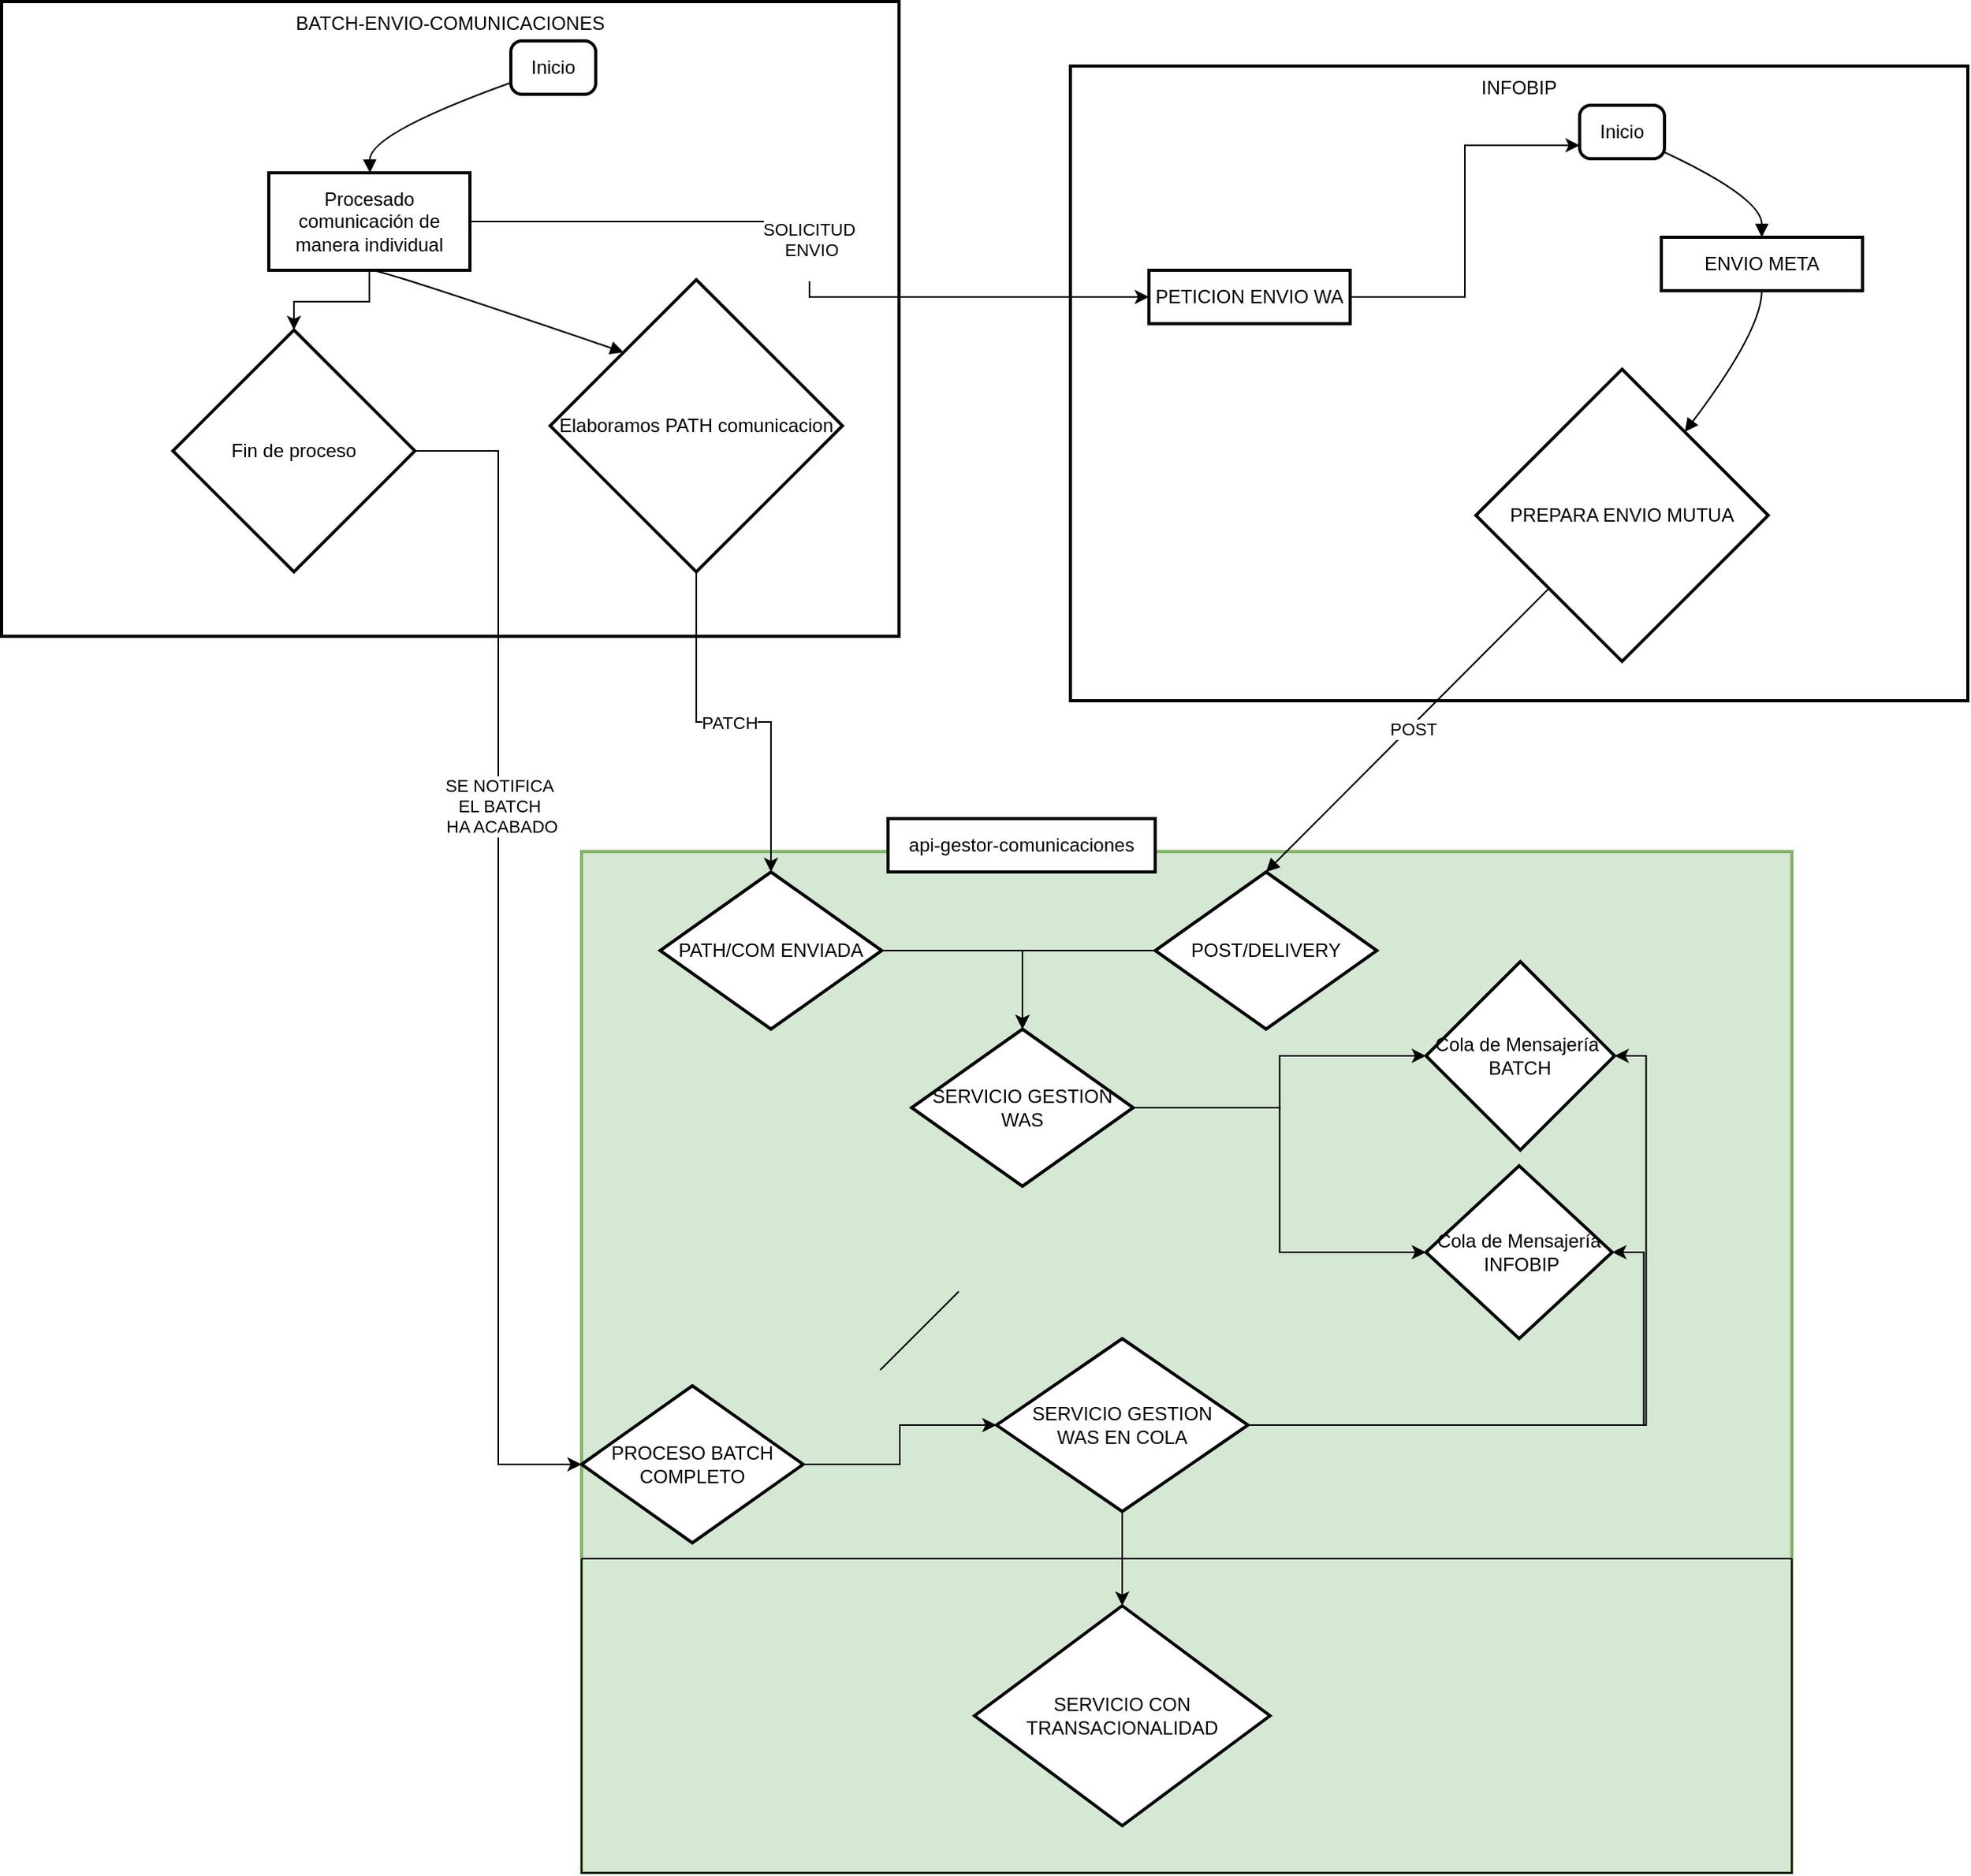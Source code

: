 <mxfile version="24.2.1" type="github">
  <diagram name="Página-1" id="UvlTrTqpwifR-T7z9jxH">
    <mxGraphModel dx="3214" dy="2592" grid="1" gridSize="10" guides="1" tooltips="1" connect="1" arrows="1" fold="1" page="1" pageScale="1" pageWidth="827" pageHeight="1169" math="0" shadow="0">
      <root>
        <mxCell id="0" />
        <mxCell id="1" parent="0" />
        <mxCell id="2" value="" style="whiteSpace=wrap;strokeWidth=2;verticalAlign=top;fillColor=#d5e8d4;strokeColor=#82b366;" parent="1" vertex="1">
          <mxGeometry x="-391" y="-559" width="770" height="650" as="geometry" />
        </mxCell>
        <mxCell id="3" value="api-gestor-comunicaciones" style="whiteSpace=wrap;strokeWidth=2;" parent="1" vertex="1">
          <mxGeometry x="-196" y="-580" width="170" height="34" as="geometry" />
        </mxCell>
        <mxCell id="wovZupBcEu6LegMftBmv-30" style="edgeStyle=orthogonalEdgeStyle;rounded=0;orthogonalLoop=1;jettySize=auto;html=1;entryX=0.5;entryY=0;entryDx=0;entryDy=0;" edge="1" parent="1" source="4" target="wovZupBcEu6LegMftBmv-28">
          <mxGeometry relative="1" as="geometry" />
        </mxCell>
        <mxCell id="4" value="POST/DELIVERY" style="rhombus;strokeWidth=2;whiteSpace=wrap;" parent="1" vertex="1">
          <mxGeometry x="-26" y="-546" width="141" height="100" as="geometry" />
        </mxCell>
        <mxCell id="5" value="INFOBIP" style="whiteSpace=wrap;strokeWidth=2;verticalAlign=top;" parent="1" vertex="1">
          <mxGeometry x="-80" y="-1059" width="571" height="404" as="geometry" />
        </mxCell>
        <mxCell id="6" value="Inicio" style="rounded=1;absoluteArcSize=1;arcSize=14;whiteSpace=wrap;strokeWidth=2;" parent="1" vertex="1">
          <mxGeometry x="244" y="-1034" width="54" height="34" as="geometry" />
        </mxCell>
        <mxCell id="wovZupBcEu6LegMftBmv-51" style="edgeStyle=orthogonalEdgeStyle;rounded=0;orthogonalLoop=1;jettySize=auto;html=1;entryX=0;entryY=0.75;entryDx=0;entryDy=0;" edge="1" parent="1" source="7" target="6">
          <mxGeometry relative="1" as="geometry" />
        </mxCell>
        <mxCell id="7" value="PETICION ENVIO WA" style="whiteSpace=wrap;strokeWidth=2;" parent="1" vertex="1">
          <mxGeometry x="-30" y="-929" width="128" height="34" as="geometry" />
        </mxCell>
        <mxCell id="8" value="ENVIO META" style="whiteSpace=wrap;strokeWidth=2;" parent="1" vertex="1">
          <mxGeometry x="296" y="-950" width="128" height="34" as="geometry" />
        </mxCell>
        <mxCell id="9" value="PREPARA ENVIO MUTUA" style="rhombus;strokeWidth=2;whiteSpace=wrap;" parent="1" vertex="1">
          <mxGeometry x="178" y="-866" width="186" height="186" as="geometry" />
        </mxCell>
        <mxCell id="12" value="" style="curved=1;startArrow=none;endArrow=block;exitX=0.996;exitY=0.876;entryX=0.499;entryY=0;" parent="1" source="6" target="8" edge="1">
          <mxGeometry relative="1" as="geometry">
            <Array as="points">
              <mxPoint x="360" y="-975" />
            </Array>
          </mxGeometry>
        </mxCell>
        <mxCell id="14" value="" style="curved=1;startArrow=none;endArrow=block;exitX=0.499;exitY=1;entryX=0.876;entryY=0;" parent="1" source="8" target="9" edge="1">
          <mxGeometry relative="1" as="geometry">
            <Array as="points">
              <mxPoint x="360" y="-891" />
            </Array>
          </mxGeometry>
        </mxCell>
        <mxCell id="16" value="" style="curved=1;startArrow=none;endArrow=block;exitX=0;exitY=1;entryX=0.5;entryY=0;exitDx=0;exitDy=0;entryDx=0;entryDy=0;" parent="1" source="9" target="4" edge="1">
          <mxGeometry relative="1" as="geometry">
            <Array as="points" />
          </mxGeometry>
        </mxCell>
        <mxCell id="wovZupBcEu6LegMftBmv-55" value="POST" style="edgeLabel;html=1;align=center;verticalAlign=middle;resizable=0;points=[];" vertex="1" connectable="0" parent="16">
          <mxGeometry x="-0.023" y="1" relative="1" as="geometry">
            <mxPoint as="offset" />
          </mxGeometry>
        </mxCell>
        <mxCell id="wovZupBcEu6LegMftBmv-16" value="BATCH-ENVIO-COMUNICACIONES" style="whiteSpace=wrap;strokeWidth=2;verticalAlign=top;" vertex="1" parent="1">
          <mxGeometry x="-760" y="-1100" width="571" height="404" as="geometry" />
        </mxCell>
        <mxCell id="wovZupBcEu6LegMftBmv-17" value="Inicio" style="rounded=1;absoluteArcSize=1;arcSize=14;whiteSpace=wrap;strokeWidth=2;" vertex="1" parent="1">
          <mxGeometry x="-436" y="-1075" width="54" height="34" as="geometry" />
        </mxCell>
        <mxCell id="wovZupBcEu6LegMftBmv-26" value="" style="edgeStyle=orthogonalEdgeStyle;rounded=0;orthogonalLoop=1;jettySize=auto;html=1;" edge="1" parent="1" source="wovZupBcEu6LegMftBmv-18" target="wovZupBcEu6LegMftBmv-21">
          <mxGeometry relative="1" as="geometry" />
        </mxCell>
        <mxCell id="wovZupBcEu6LegMftBmv-52" style="edgeStyle=orthogonalEdgeStyle;rounded=0;orthogonalLoop=1;jettySize=auto;html=1;" edge="1" parent="1" source="wovZupBcEu6LegMftBmv-18" target="7">
          <mxGeometry relative="1" as="geometry" />
        </mxCell>
        <mxCell id="wovZupBcEu6LegMftBmv-53" value="SOLICITUD&amp;nbsp;&lt;div&gt;ENVIO&lt;/div&gt;&lt;div&gt;&lt;br&gt;&lt;/div&gt;" style="edgeLabel;html=1;align=center;verticalAlign=middle;resizable=0;points=[];" vertex="1" connectable="0" parent="wovZupBcEu6LegMftBmv-52">
          <mxGeometry x="-0.026" y="1" relative="1" as="geometry">
            <mxPoint as="offset" />
          </mxGeometry>
        </mxCell>
        <mxCell id="wovZupBcEu6LegMftBmv-18" value="Procesado comunicación de manera individual" style="whiteSpace=wrap;strokeWidth=2;" vertex="1" parent="1">
          <mxGeometry x="-590" y="-991" width="128" height="62" as="geometry" />
        </mxCell>
        <mxCell id="wovZupBcEu6LegMftBmv-35" style="edgeStyle=orthogonalEdgeStyle;rounded=0;orthogonalLoop=1;jettySize=auto;html=1;entryX=0.5;entryY=0;entryDx=0;entryDy=0;" edge="1" parent="1" source="wovZupBcEu6LegMftBmv-20" target="wovZupBcEu6LegMftBmv-29">
          <mxGeometry relative="1" as="geometry" />
        </mxCell>
        <mxCell id="wovZupBcEu6LegMftBmv-54" value="PATCH" style="edgeLabel;html=1;align=center;verticalAlign=middle;resizable=0;points=[];" vertex="1" connectable="0" parent="wovZupBcEu6LegMftBmv-35">
          <mxGeometry x="-0.021" relative="1" as="geometry">
            <mxPoint as="offset" />
          </mxGeometry>
        </mxCell>
        <mxCell id="wovZupBcEu6LegMftBmv-20" value="Elaboramos PATH comunicacion" style="rhombus;strokeWidth=2;whiteSpace=wrap;" vertex="1" parent="1">
          <mxGeometry x="-411" y="-923" width="186" height="186" as="geometry" />
        </mxCell>
        <mxCell id="wovZupBcEu6LegMftBmv-36" style="edgeStyle=orthogonalEdgeStyle;rounded=0;orthogonalLoop=1;jettySize=auto;html=1;entryX=0;entryY=0.5;entryDx=0;entryDy=0;" edge="1" parent="1" source="wovZupBcEu6LegMftBmv-21" target="wovZupBcEu6LegMftBmv-37">
          <mxGeometry relative="1" as="geometry" />
        </mxCell>
        <mxCell id="wovZupBcEu6LegMftBmv-46" value="SE NOTIFICA&amp;nbsp;&lt;div&gt;EL BATCH&amp;nbsp;&lt;/div&gt;&lt;div&gt;HA ACABADO&lt;/div&gt;" style="edgeLabel;html=1;align=center;verticalAlign=middle;resizable=0;points=[];" vertex="1" connectable="0" parent="wovZupBcEu6LegMftBmv-36">
          <mxGeometry x="-0.257" y="2" relative="1" as="geometry">
            <mxPoint as="offset" />
          </mxGeometry>
        </mxCell>
        <mxCell id="wovZupBcEu6LegMftBmv-21" value="Fin de proceso" style="rhombus;strokeWidth=2;whiteSpace=wrap;" vertex="1" parent="1">
          <mxGeometry x="-651" y="-891" width="154" height="154" as="geometry" />
        </mxCell>
        <mxCell id="wovZupBcEu6LegMftBmv-22" value="" style="curved=1;startArrow=none;endArrow=block;exitX=-0.009;exitY=0.788;entryX=0.503;entryY=0;" edge="1" parent="1" source="wovZupBcEu6LegMftBmv-17" target="wovZupBcEu6LegMftBmv-18">
          <mxGeometry relative="1" as="geometry">
            <Array as="points">
              <mxPoint x="-526" y="-1016" />
            </Array>
          </mxGeometry>
        </mxCell>
        <mxCell id="wovZupBcEu6LegMftBmv-24" value="" style="curved=1;startArrow=none;endArrow=block;exitX=0.503;exitY=1;entryX=0.006;entryY=0;" edge="1" parent="1" source="wovZupBcEu6LegMftBmv-18" target="wovZupBcEu6LegMftBmv-20">
          <mxGeometry relative="1" as="geometry">
            <Array as="points">
              <mxPoint x="-526" y="-932" />
            </Array>
          </mxGeometry>
        </mxCell>
        <mxCell id="wovZupBcEu6LegMftBmv-27" value="Cola de Mensajería &#xa;BATCH" style="rhombus;strokeWidth=2;whiteSpace=wrap;" vertex="1" parent="1">
          <mxGeometry x="146.25" y="-489" width="120" height="120" as="geometry" />
        </mxCell>
        <mxCell id="wovZupBcEu6LegMftBmv-32" style="edgeStyle=orthogonalEdgeStyle;rounded=0;orthogonalLoop=1;jettySize=auto;html=1;" edge="1" parent="1" source="wovZupBcEu6LegMftBmv-28" target="wovZupBcEu6LegMftBmv-27">
          <mxGeometry relative="1" as="geometry" />
        </mxCell>
        <mxCell id="wovZupBcEu6LegMftBmv-34" style="edgeStyle=orthogonalEdgeStyle;rounded=0;orthogonalLoop=1;jettySize=auto;html=1;entryX=0;entryY=0.5;entryDx=0;entryDy=0;" edge="1" parent="1" source="wovZupBcEu6LegMftBmv-28" target="wovZupBcEu6LegMftBmv-33">
          <mxGeometry relative="1" as="geometry" />
        </mxCell>
        <mxCell id="wovZupBcEu6LegMftBmv-28" value="SERVICIO GESTION&#xa;WAS" style="rhombus;strokeWidth=2;whiteSpace=wrap;" vertex="1" parent="1">
          <mxGeometry x="-181" y="-446" width="141" height="100" as="geometry" />
        </mxCell>
        <mxCell id="wovZupBcEu6LegMftBmv-31" style="edgeStyle=orthogonalEdgeStyle;rounded=0;orthogonalLoop=1;jettySize=auto;html=1;entryX=0.5;entryY=0;entryDx=0;entryDy=0;" edge="1" parent="1" source="wovZupBcEu6LegMftBmv-29" target="wovZupBcEu6LegMftBmv-28">
          <mxGeometry relative="1" as="geometry" />
        </mxCell>
        <mxCell id="wovZupBcEu6LegMftBmv-29" value="PATH/COM ENVIADA" style="rhombus;strokeWidth=2;whiteSpace=wrap;" vertex="1" parent="1">
          <mxGeometry x="-341" y="-546" width="141" height="100" as="geometry" />
        </mxCell>
        <mxCell id="wovZupBcEu6LegMftBmv-33" value="Cola de Mensajería&#xa; INFOBIP" style="rhombus;strokeWidth=2;whiteSpace=wrap;" vertex="1" parent="1">
          <mxGeometry x="146.25" y="-359" width="118.5" height="110" as="geometry" />
        </mxCell>
        <mxCell id="wovZupBcEu6LegMftBmv-39" style="edgeStyle=orthogonalEdgeStyle;rounded=0;orthogonalLoop=1;jettySize=auto;html=1;" edge="1" parent="1" source="wovZupBcEu6LegMftBmv-37" target="wovZupBcEu6LegMftBmv-38">
          <mxGeometry relative="1" as="geometry" />
        </mxCell>
        <mxCell id="wovZupBcEu6LegMftBmv-37" value="PROCESO BATCH&#xa;COMPLETO" style="rhombus;strokeWidth=2;whiteSpace=wrap;" vertex="1" parent="1">
          <mxGeometry x="-391" y="-219" width="141" height="100" as="geometry" />
        </mxCell>
        <mxCell id="wovZupBcEu6LegMftBmv-40" style="edgeStyle=orthogonalEdgeStyle;rounded=0;orthogonalLoop=1;jettySize=auto;html=1;entryX=1;entryY=0.5;entryDx=0;entryDy=0;" edge="1" parent="1" source="wovZupBcEu6LegMftBmv-38" target="wovZupBcEu6LegMftBmv-27">
          <mxGeometry relative="1" as="geometry" />
        </mxCell>
        <mxCell id="wovZupBcEu6LegMftBmv-41" style="edgeStyle=orthogonalEdgeStyle;rounded=0;orthogonalLoop=1;jettySize=auto;html=1;entryX=1;entryY=0.5;entryDx=0;entryDy=0;" edge="1" parent="1" source="wovZupBcEu6LegMftBmv-38" target="wovZupBcEu6LegMftBmv-33">
          <mxGeometry relative="1" as="geometry" />
        </mxCell>
        <mxCell id="wovZupBcEu6LegMftBmv-44" style="edgeStyle=orthogonalEdgeStyle;rounded=0;orthogonalLoop=1;jettySize=auto;html=1;entryX=0.5;entryY=0;entryDx=0;entryDy=0;" edge="1" parent="1" source="wovZupBcEu6LegMftBmv-38" target="wovZupBcEu6LegMftBmv-43">
          <mxGeometry relative="1" as="geometry" />
        </mxCell>
        <mxCell id="wovZupBcEu6LegMftBmv-38" value="SERVICIO GESTION&#xa;WAS EN COLA" style="rhombus;strokeWidth=2;whiteSpace=wrap;" vertex="1" parent="1">
          <mxGeometry x="-127" y="-249" width="160" height="110" as="geometry" />
        </mxCell>
        <mxCell id="wovZupBcEu6LegMftBmv-43" value="SERVICIO CON TRANSACIONALIDAD" style="rhombus;strokeWidth=2;whiteSpace=wrap;" vertex="1" parent="1">
          <mxGeometry x="-141" y="-79" width="188" height="140" as="geometry" />
        </mxCell>
        <mxCell id="wovZupBcEu6LegMftBmv-45" value="" style="endArrow=none;html=1;rounded=0;" edge="1" parent="1">
          <mxGeometry width="50" height="50" relative="1" as="geometry">
            <mxPoint x="-201" y="-229" as="sourcePoint" />
            <mxPoint x="-151" y="-279" as="targetPoint" />
          </mxGeometry>
        </mxCell>
        <mxCell id="wovZupBcEu6LegMftBmv-50" value="" style="swimlane;startSize=0;rounded=0;shadow=0;glass=0;" vertex="1" parent="1">
          <mxGeometry x="-391" y="-109" width="770" height="200" as="geometry" />
        </mxCell>
      </root>
    </mxGraphModel>
  </diagram>
</mxfile>
